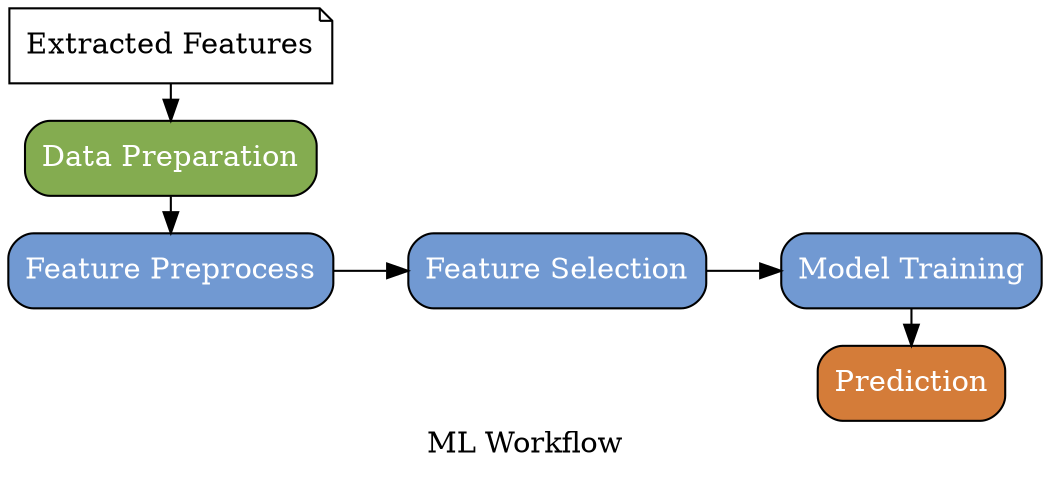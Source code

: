 digraph G {
    // Graph Attributes
    rankdir=LR;
    label="ML Workflow";
    node [shape="box", style="rounded,filled", fontcolor="#FFFFFF"];

    // Nodes
    input_features[shape=note, style="", fontcolor="", label="Extracted Features"];
    data_preparation[fillcolor="#84AC50", label="Data Preparation"];
    preprocess[fillcolor="#7199D2", label="Feature Preprocess"];
    feature_selection[fillcolor="#7199D2", label="Feature Selection"];
    model_training[fillcolor="#7199D2", label="Model Training"];
    prediction[fillcolor="#D47C39", label="Prediction"];
    
    // Edges
    { rank=same input_features data_preparation preprocess }
    { rank=same model_training prediction }
    
    input_features    -> data_preparation;
    data_preparation  -> preprocess;
    preprocess        -> feature_selection;
    feature_selection -> model_training;
    model_training    -> prediction;
}
